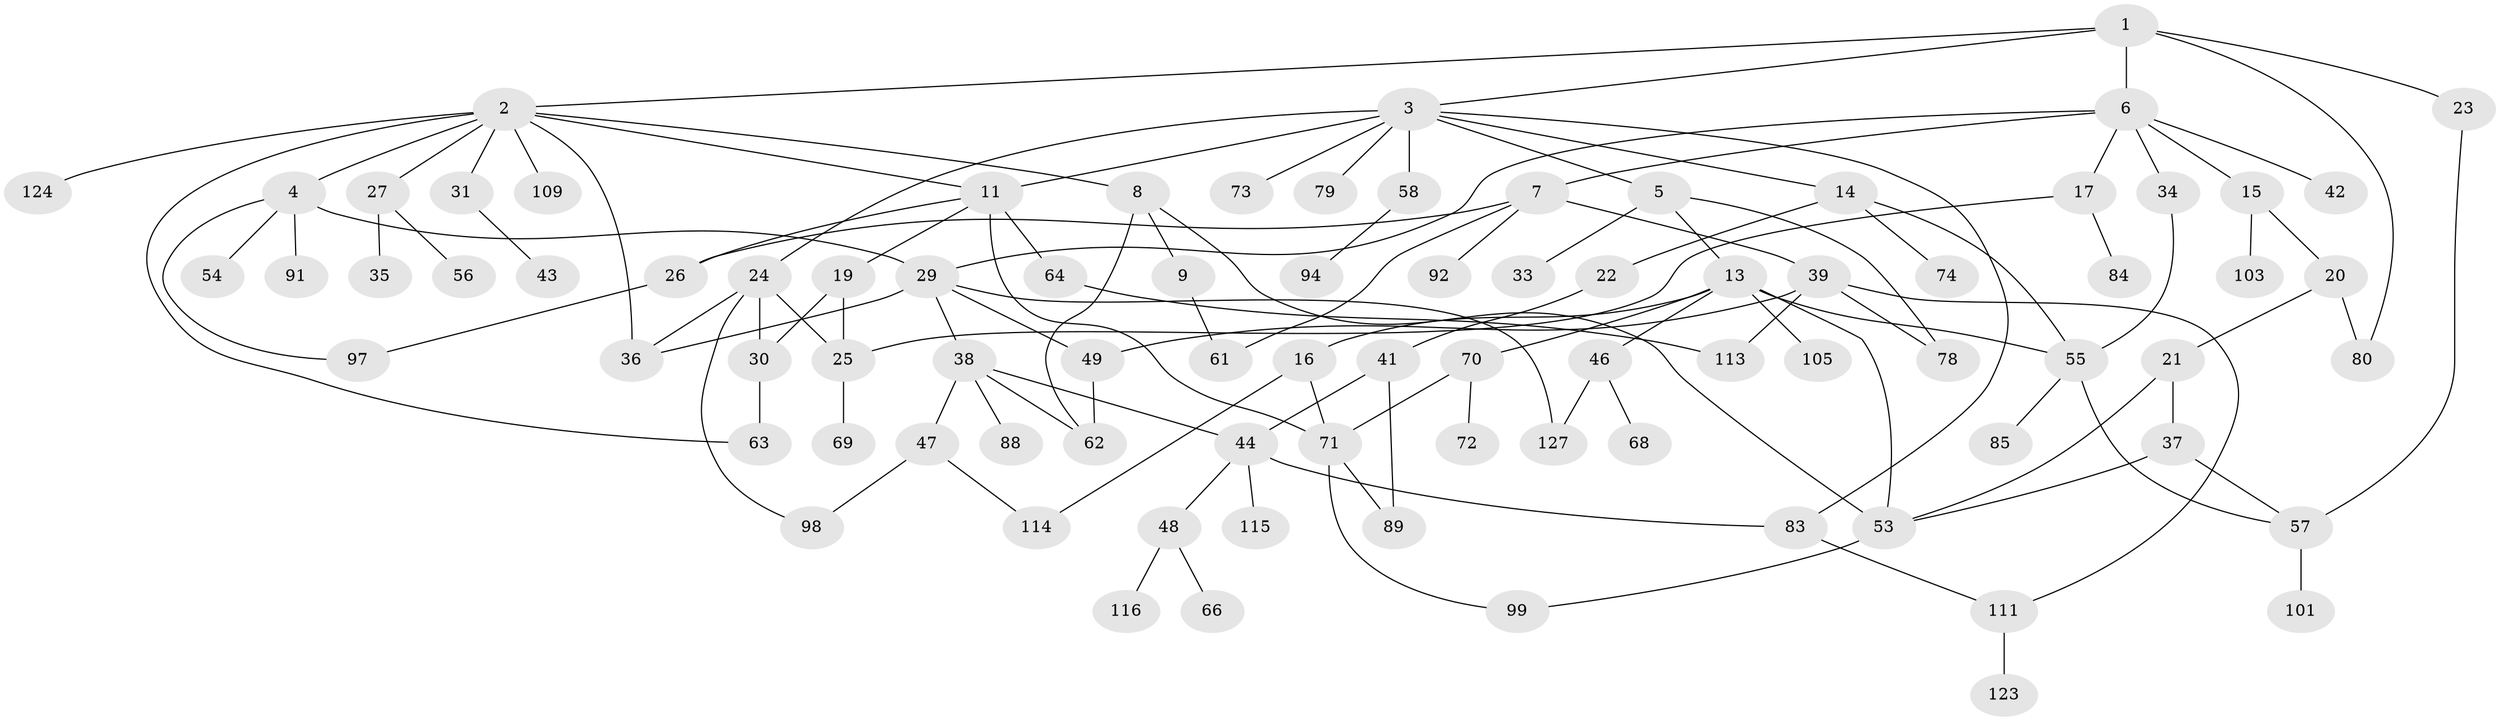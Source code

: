 // original degree distribution, {5: 0.046875, 7: 0.015625, 10: 0.0078125, 6: 0.03125, 4: 0.0859375, 2: 0.28125, 3: 0.2421875, 1: 0.2890625}
// Generated by graph-tools (version 1.1) at 2025/10/02/27/25 16:10:51]
// undirected, 86 vertices, 119 edges
graph export_dot {
graph [start="1"]
  node [color=gray90,style=filled];
  1 [super="+128"];
  2 [super="+10"];
  3 [super="+87"];
  4 [super="+125"];
  5 [super="+96"];
  6 [super="+12"];
  7 [super="+32"];
  8 [super="+112"];
  9;
  11 [super="+52"];
  13 [super="+45"];
  14 [super="+18"];
  15;
  16 [super="+82"];
  17 [super="+50"];
  19;
  20;
  21;
  22;
  23;
  24 [super="+28"];
  25 [super="+67"];
  26 [super="+118"];
  27;
  29 [super="+95"];
  30 [super="+100"];
  31;
  33 [super="+76"];
  34 [super="+110"];
  35 [super="+86"];
  36 [super="+122"];
  37 [super="+81"];
  38 [super="+40"];
  39 [super="+59"];
  41 [super="+75"];
  42;
  43 [super="+51"];
  44 [super="+77"];
  46 [super="+104"];
  47 [super="+60"];
  48 [super="+106"];
  49;
  53 [super="+65"];
  54 [super="+120"];
  55;
  56 [super="+93"];
  57;
  58;
  61 [super="+90"];
  62;
  63 [super="+108"];
  64 [super="+126"];
  66;
  68;
  69;
  70;
  71 [super="+119"];
  72;
  73;
  74;
  78;
  79;
  80 [super="+121"];
  83 [super="+102"];
  84;
  85;
  88 [super="+107"];
  89;
  91;
  92;
  94;
  97;
  98;
  99;
  101 [super="+117"];
  103;
  105;
  109;
  111;
  113;
  114;
  115;
  116;
  123;
  124;
  127;
  1 -- 2;
  1 -- 3;
  1 -- 6;
  1 -- 23;
  1 -- 80;
  2 -- 4;
  2 -- 8;
  2 -- 31;
  2 -- 63;
  2 -- 109;
  2 -- 36;
  2 -- 27;
  2 -- 11;
  2 -- 124;
  3 -- 5;
  3 -- 11;
  3 -- 14;
  3 -- 24;
  3 -- 58;
  3 -- 73;
  3 -- 79;
  3 -- 83;
  4 -- 54;
  4 -- 91;
  4 -- 97;
  4 -- 29;
  5 -- 13;
  5 -- 33;
  5 -- 78;
  6 -- 7;
  6 -- 15;
  6 -- 29;
  6 -- 34;
  6 -- 17;
  6 -- 42;
  7 -- 92;
  7 -- 26;
  7 -- 39;
  7 -- 61;
  8 -- 9;
  8 -- 53;
  8 -- 62;
  9 -- 61;
  11 -- 19;
  11 -- 26;
  11 -- 64 [weight=2];
  11 -- 71;
  13 -- 16;
  13 -- 46;
  13 -- 70;
  13 -- 105;
  13 -- 53;
  13 -- 55;
  14 -- 22;
  14 -- 74;
  14 -- 55;
  15 -- 20;
  15 -- 103;
  16 -- 71;
  16 -- 114;
  17 -- 84;
  17 -- 25;
  19 -- 25;
  19 -- 30;
  20 -- 21;
  20 -- 80;
  21 -- 37;
  21 -- 53;
  22 -- 41;
  23 -- 57;
  24 -- 30;
  24 -- 98;
  24 -- 25;
  24 -- 36;
  25 -- 69;
  26 -- 97;
  27 -- 35;
  27 -- 56;
  29 -- 38;
  29 -- 127;
  29 -- 49;
  29 -- 36;
  30 -- 63;
  31 -- 43;
  34 -- 55;
  37 -- 57;
  37 -- 53;
  38 -- 47;
  38 -- 62;
  38 -- 88;
  38 -- 44;
  39 -- 49;
  39 -- 113;
  39 -- 111;
  39 -- 78;
  41 -- 44;
  41 -- 89;
  44 -- 48;
  44 -- 83;
  44 -- 115;
  46 -- 68;
  46 -- 127;
  47 -- 114;
  47 -- 98;
  48 -- 66;
  48 -- 116;
  49 -- 62;
  53 -- 99;
  55 -- 57;
  55 -- 85;
  57 -- 101;
  58 -- 94;
  64 -- 113;
  70 -- 72;
  70 -- 71;
  71 -- 99;
  71 -- 89;
  83 -- 111;
  111 -- 123;
}
